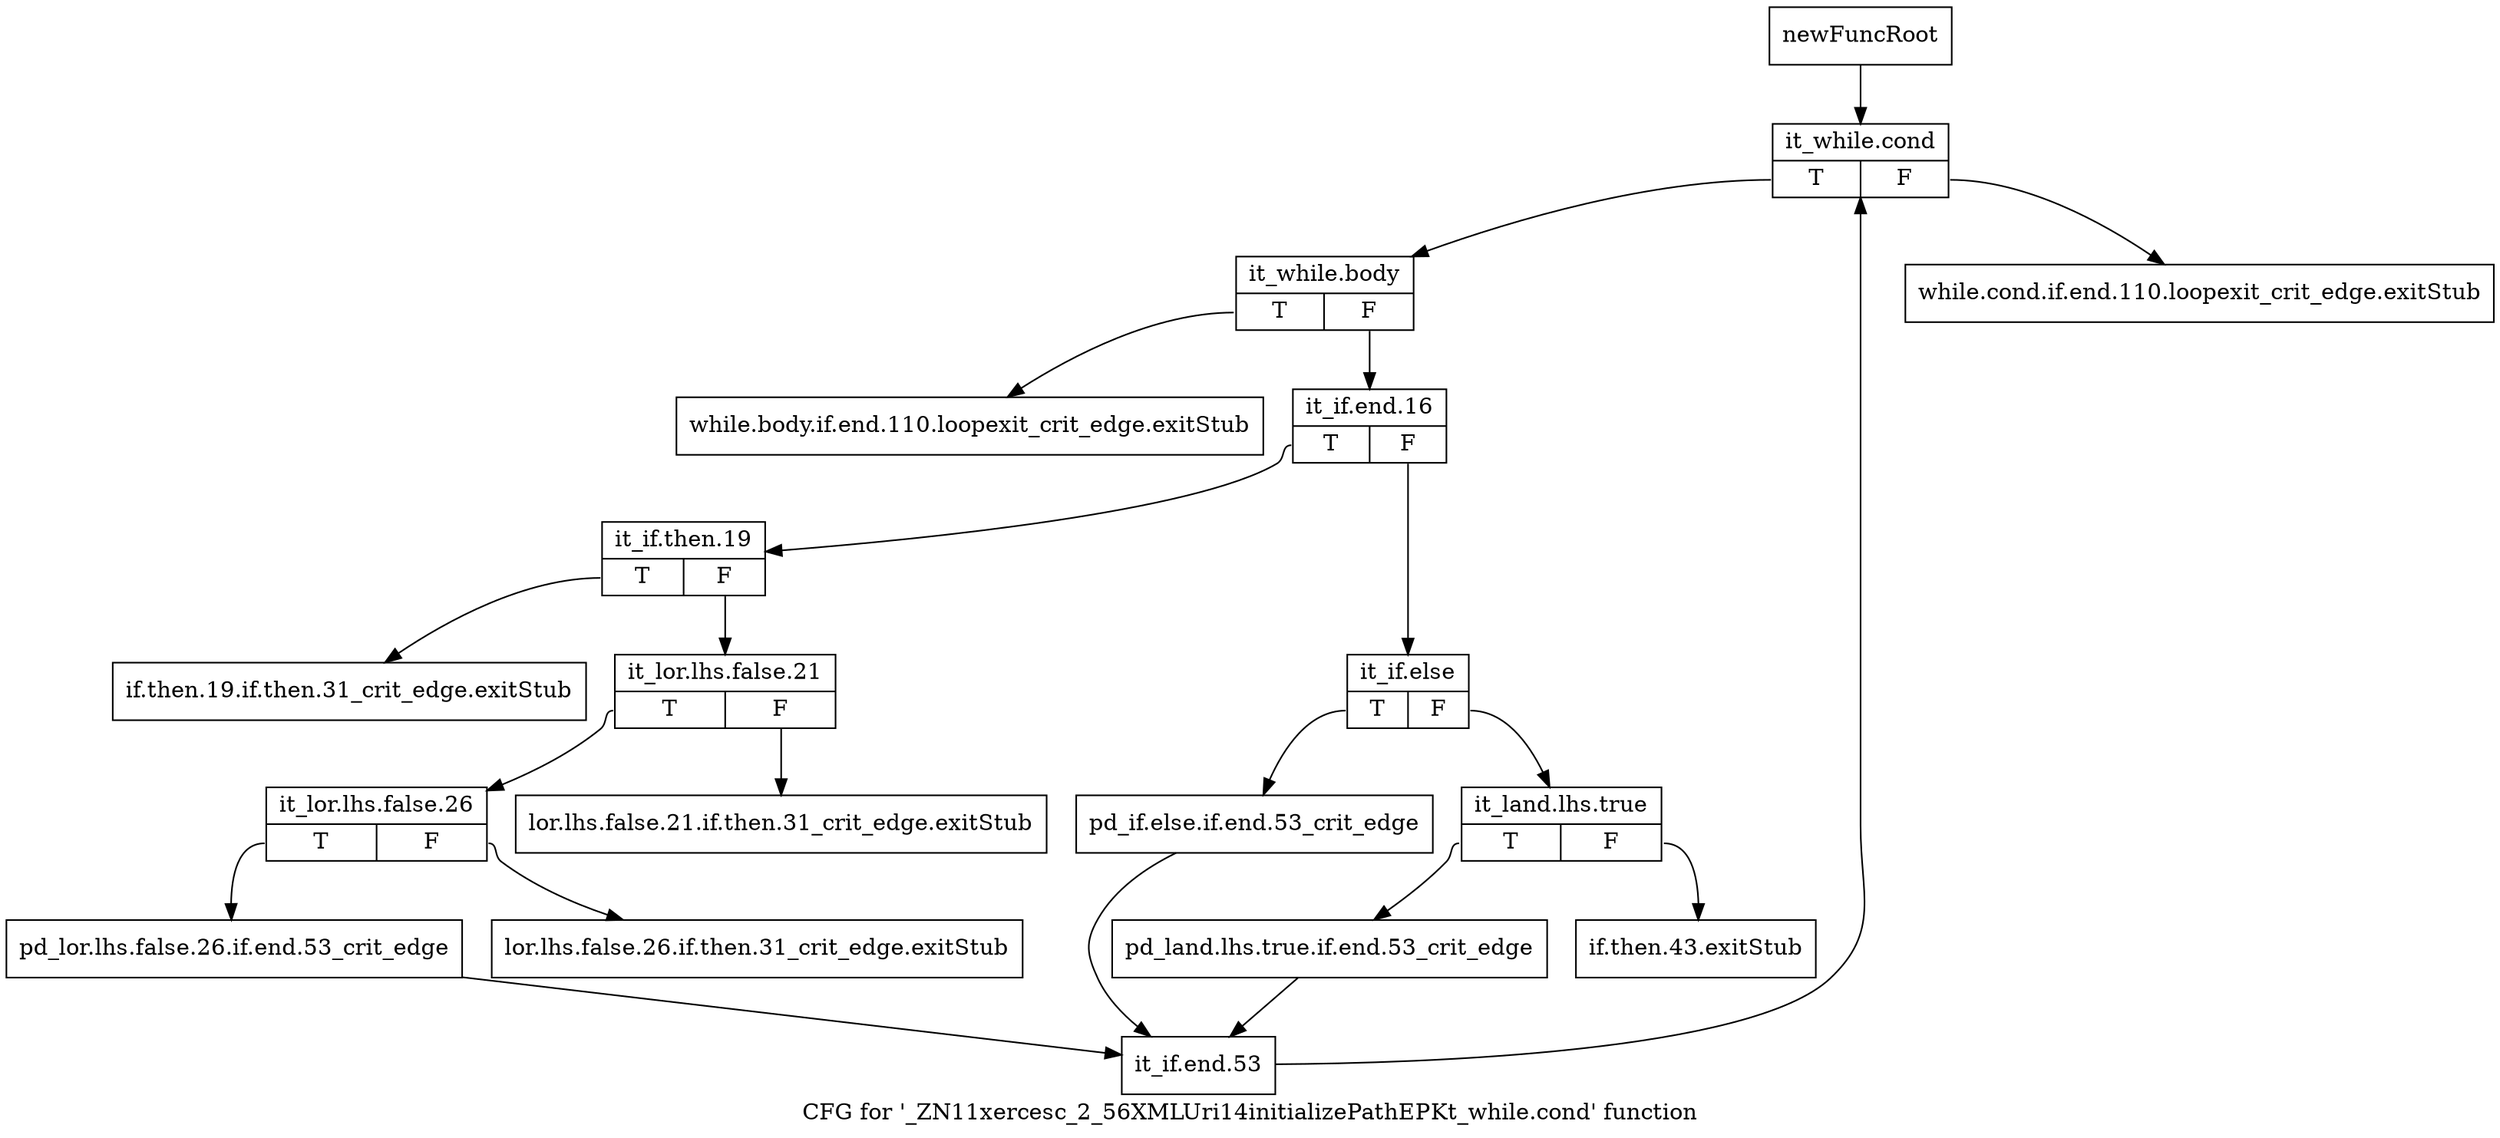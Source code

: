 digraph "CFG for '_ZN11xercesc_2_56XMLUri14initializePathEPKt_while.cond' function" {
	label="CFG for '_ZN11xercesc_2_56XMLUri14initializePathEPKt_while.cond' function";

	Node0x9ba2510 [shape=record,label="{newFuncRoot}"];
	Node0x9ba2510 -> Node0x9ba2740;
	Node0x9ba2560 [shape=record,label="{while.cond.if.end.110.loopexit_crit_edge.exitStub}"];
	Node0x9ba25b0 [shape=record,label="{while.body.if.end.110.loopexit_crit_edge.exitStub}"];
	Node0x9ba2600 [shape=record,label="{if.then.43.exitStub}"];
	Node0x9ba2650 [shape=record,label="{if.then.19.if.then.31_crit_edge.exitStub}"];
	Node0x9ba26a0 [shape=record,label="{lor.lhs.false.21.if.then.31_crit_edge.exitStub}"];
	Node0x9ba26f0 [shape=record,label="{lor.lhs.false.26.if.then.31_crit_edge.exitStub}"];
	Node0x9ba2740 [shape=record,label="{it_while.cond|{<s0>T|<s1>F}}"];
	Node0x9ba2740:s0 -> Node0x9ba2790;
	Node0x9ba2740:s1 -> Node0x9ba2560;
	Node0x9ba2790 [shape=record,label="{it_while.body|{<s0>T|<s1>F}}"];
	Node0x9ba2790:s0 -> Node0x9ba25b0;
	Node0x9ba2790:s1 -> Node0x9ba27e0;
	Node0x9ba27e0 [shape=record,label="{it_if.end.16|{<s0>T|<s1>F}}"];
	Node0x9ba27e0:s0 -> Node0x9ba2970;
	Node0x9ba27e0:s1 -> Node0x9ba2830;
	Node0x9ba2830 [shape=record,label="{it_if.else|{<s0>T|<s1>F}}"];
	Node0x9ba2830:s0 -> Node0x9ba2920;
	Node0x9ba2830:s1 -> Node0x9ba2880;
	Node0x9ba2880 [shape=record,label="{it_land.lhs.true|{<s0>T|<s1>F}}"];
	Node0x9ba2880:s0 -> Node0x9ba28d0;
	Node0x9ba2880:s1 -> Node0x9ba2600;
	Node0x9ba28d0 [shape=record,label="{pd_land.lhs.true.if.end.53_crit_edge}"];
	Node0x9ba28d0 -> Node0x9ba2ab0;
	Node0x9ba2920 [shape=record,label="{pd_if.else.if.end.53_crit_edge}"];
	Node0x9ba2920 -> Node0x9ba2ab0;
	Node0x9ba2970 [shape=record,label="{it_if.then.19|{<s0>T|<s1>F}}"];
	Node0x9ba2970:s0 -> Node0x9ba2650;
	Node0x9ba2970:s1 -> Node0x9ba29c0;
	Node0x9ba29c0 [shape=record,label="{it_lor.lhs.false.21|{<s0>T|<s1>F}}"];
	Node0x9ba29c0:s0 -> Node0x9ba2a10;
	Node0x9ba29c0:s1 -> Node0x9ba26a0;
	Node0x9ba2a10 [shape=record,label="{it_lor.lhs.false.26|{<s0>T|<s1>F}}"];
	Node0x9ba2a10:s0 -> Node0x9ba2a60;
	Node0x9ba2a10:s1 -> Node0x9ba26f0;
	Node0x9ba2a60 [shape=record,label="{pd_lor.lhs.false.26.if.end.53_crit_edge}"];
	Node0x9ba2a60 -> Node0x9ba2ab0;
	Node0x9ba2ab0 [shape=record,label="{it_if.end.53}"];
	Node0x9ba2ab0 -> Node0x9ba2740;
}
